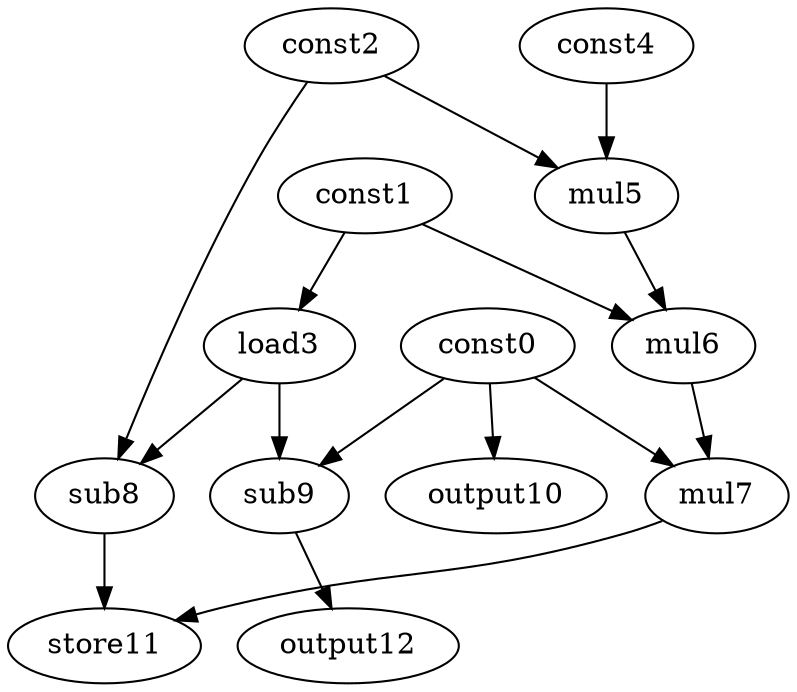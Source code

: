 digraph G { 
const0[opcode=const]; 
const1[opcode=const]; 
const2[opcode=const]; 
load3[opcode=load]; 
const4[opcode=const]; 
mul5[opcode=mul]; 
mul6[opcode=mul]; 
mul7[opcode=mul]; 
sub8[opcode=sub]; 
sub9[opcode=sub]; 
output10[opcode=output]; 
store11[opcode=store]; 
output12[opcode=output]; 
const1->load3[operand=0];
const2->mul5[operand=0];
const4->mul5[operand=1];
const0->output10[operand=0];
const1->mul6[operand=0];
mul5->mul6[operand=1];
const2->sub8[operand=0];
load3->sub8[operand=1];
const0->sub9[operand=0];
load3->sub9[operand=1];
const0->mul7[operand=0];
mul6->mul7[operand=1];
sub9->output12[operand=0];
mul7->store11[operand=0];
sub8->store11[operand=1];
}
